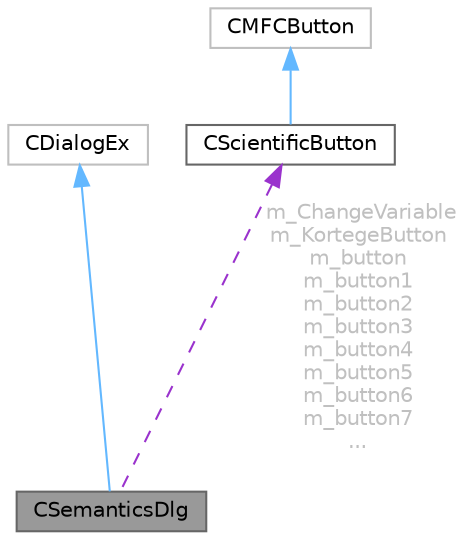 digraph "CSemanticsDlg"
{
 // LATEX_PDF_SIZE
  bgcolor="transparent";
  edge [fontname=Helvetica,fontsize=10,labelfontname=Helvetica,labelfontsize=10];
  node [fontname=Helvetica,fontsize=10,shape=box,height=0.2,width=0.4];
  Node1 [id="Node000001",label="CSemanticsDlg",height=0.2,width=0.4,color="gray40", fillcolor="grey60", style="filled", fontcolor="black",tooltip="Основной класс диалога для приложения Semantics."];
  Node2 -> Node1 [id="edge1_Node000001_Node000002",dir="back",color="steelblue1",style="solid",tooltip=" "];
  Node2 [id="Node000002",label="CDialogEx",height=0.2,width=0.4,color="grey75", fillcolor="white", style="filled",tooltip=" "];
  Node3 -> Node1 [id="edge2_Node000001_Node000003",dir="back",color="darkorchid3",style="dashed",tooltip=" ",label=" m_ChangeVariable\nm_KortegeButton\nm_button\nm_button1\nm_button2\nm_button3\nm_button4\nm_button5\nm_button6\nm_button7\n...",fontcolor="grey" ];
  Node3 [id="Node000003",label="CScientificButton",height=0.2,width=0.4,color="gray40", fillcolor="white", style="filled",URL="$classCScientificButton.html",tooltip="Представляет кнопку, которая может отображать и взаимодействовать с научными символами."];
  Node4 -> Node3 [id="edge3_Node000003_Node000004",dir="back",color="steelblue1",style="solid",tooltip=" "];
  Node4 [id="Node000004",label="CMFCButton",height=0.2,width=0.4,color="grey75", fillcolor="white", style="filled",tooltip=" "];
}
